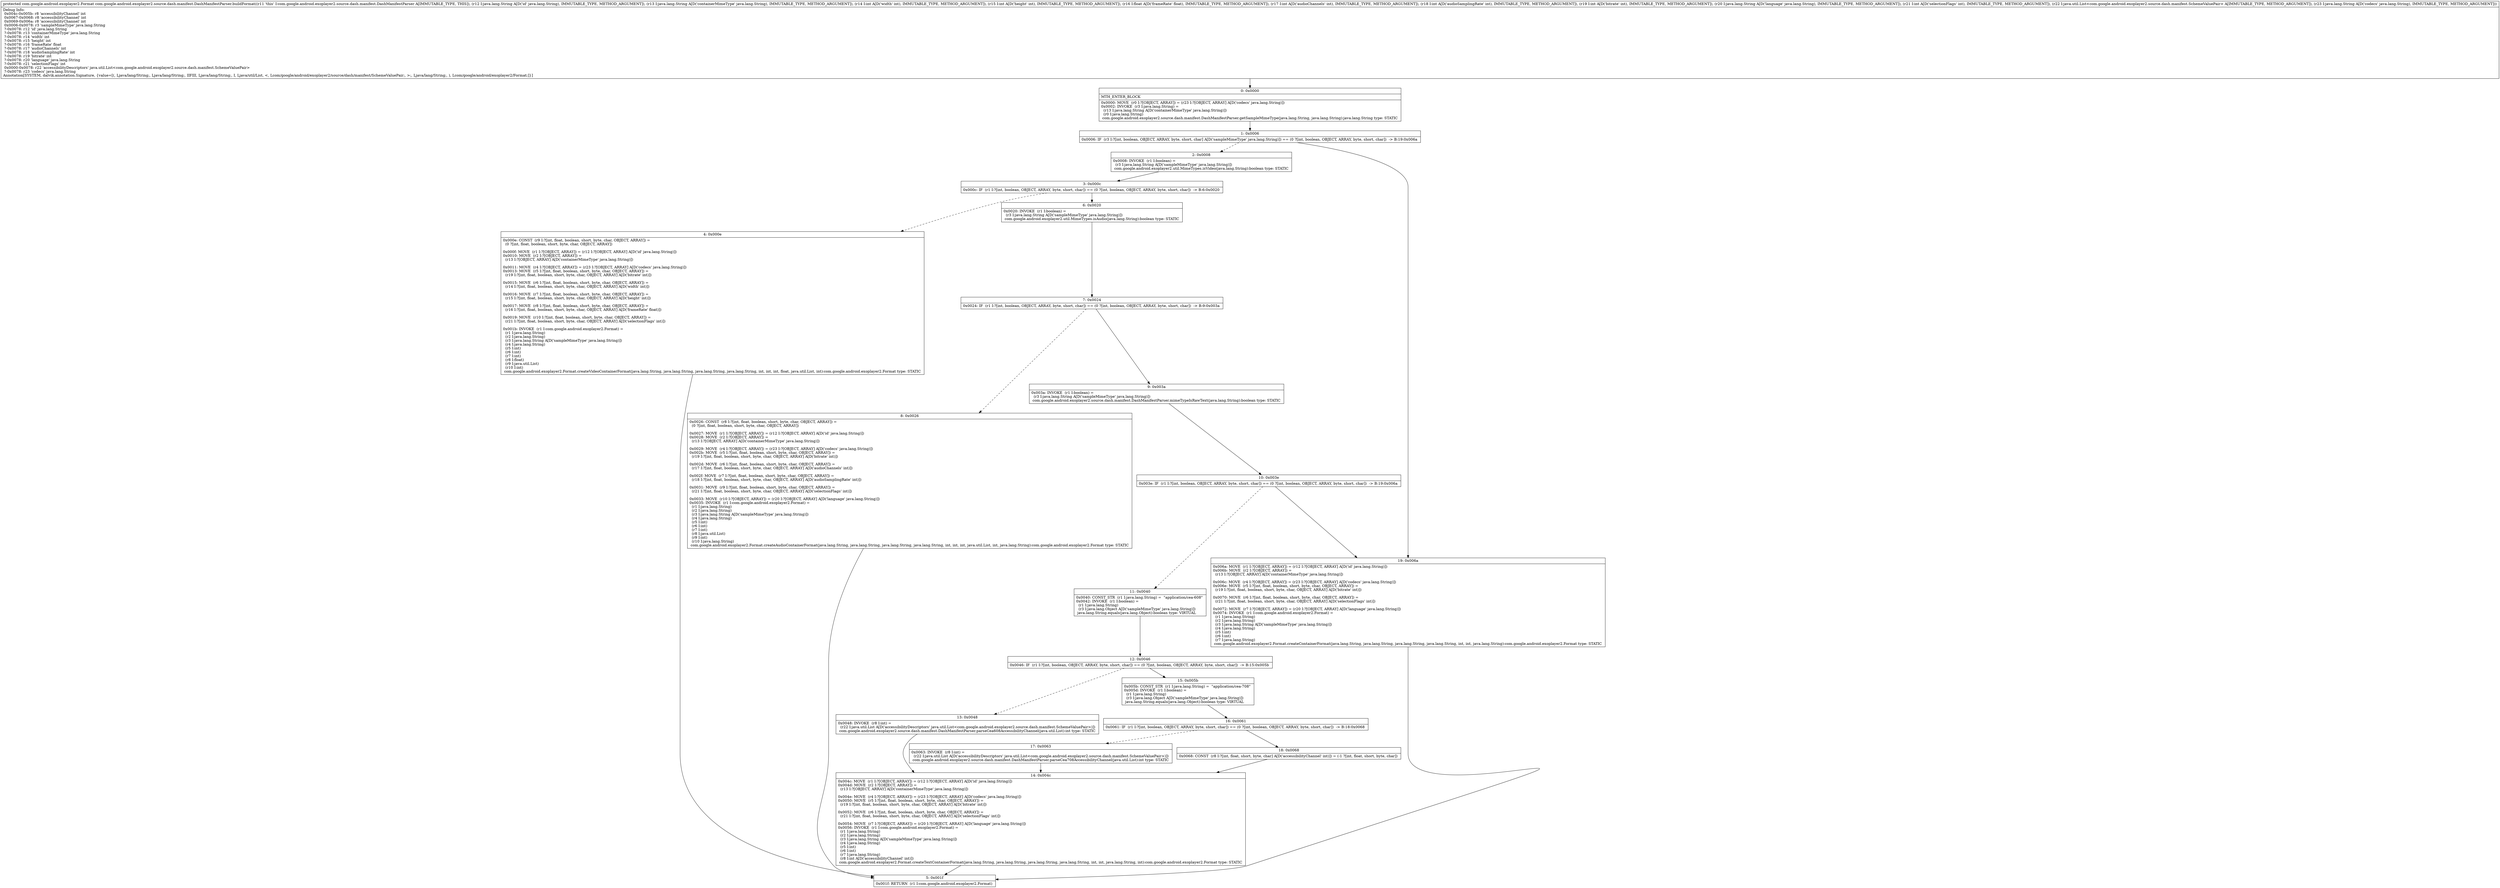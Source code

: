 digraph "CFG forcom.google.android.exoplayer2.source.dash.manifest.DashManifestParser.buildFormat(Ljava\/lang\/String;Ljava\/lang\/String;IIFIIILjava\/lang\/String;ILjava\/util\/List;Ljava\/lang\/String;)Lcom\/google\/android\/exoplayer2\/Format;" {
Node_0 [shape=record,label="{0\:\ 0x0000|MTH_ENTER_BLOCK\l|0x0000: MOVE  (r0 I:?[OBJECT, ARRAY]) = (r23 I:?[OBJECT, ARRAY] A[D('codecs' java.lang.String)]) \l0x0002: INVOKE  (r3 I:java.lang.String) = \l  (r13 I:java.lang.String A[D('containerMimeType' java.lang.String)])\l  (r0 I:java.lang.String)\l com.google.android.exoplayer2.source.dash.manifest.DashManifestParser.getSampleMimeType(java.lang.String, java.lang.String):java.lang.String type: STATIC \l}"];
Node_1 [shape=record,label="{1\:\ 0x0006|0x0006: IF  (r3 I:?[int, boolean, OBJECT, ARRAY, byte, short, char] A[D('sampleMimeType' java.lang.String)]) == (0 ?[int, boolean, OBJECT, ARRAY, byte, short, char])  \-\> B:19:0x006a \l}"];
Node_2 [shape=record,label="{2\:\ 0x0008|0x0008: INVOKE  (r1 I:boolean) = \l  (r3 I:java.lang.String A[D('sampleMimeType' java.lang.String)])\l com.google.android.exoplayer2.util.MimeTypes.isVideo(java.lang.String):boolean type: STATIC \l}"];
Node_3 [shape=record,label="{3\:\ 0x000c|0x000c: IF  (r1 I:?[int, boolean, OBJECT, ARRAY, byte, short, char]) == (0 ?[int, boolean, OBJECT, ARRAY, byte, short, char])  \-\> B:6:0x0020 \l}"];
Node_4 [shape=record,label="{4\:\ 0x000e|0x000e: CONST  (r9 I:?[int, float, boolean, short, byte, char, OBJECT, ARRAY]) = \l  (0 ?[int, float, boolean, short, byte, char, OBJECT, ARRAY])\l \l0x000f: MOVE  (r1 I:?[OBJECT, ARRAY]) = (r12 I:?[OBJECT, ARRAY] A[D('id' java.lang.String)]) \l0x0010: MOVE  (r2 I:?[OBJECT, ARRAY]) = \l  (r13 I:?[OBJECT, ARRAY] A[D('containerMimeType' java.lang.String)])\l \l0x0011: MOVE  (r4 I:?[OBJECT, ARRAY]) = (r23 I:?[OBJECT, ARRAY] A[D('codecs' java.lang.String)]) \l0x0013: MOVE  (r5 I:?[int, float, boolean, short, byte, char, OBJECT, ARRAY]) = \l  (r19 I:?[int, float, boolean, short, byte, char, OBJECT, ARRAY] A[D('bitrate' int)])\l \l0x0015: MOVE  (r6 I:?[int, float, boolean, short, byte, char, OBJECT, ARRAY]) = \l  (r14 I:?[int, float, boolean, short, byte, char, OBJECT, ARRAY] A[D('width' int)])\l \l0x0016: MOVE  (r7 I:?[int, float, boolean, short, byte, char, OBJECT, ARRAY]) = \l  (r15 I:?[int, float, boolean, short, byte, char, OBJECT, ARRAY] A[D('height' int)])\l \l0x0017: MOVE  (r8 I:?[int, float, boolean, short, byte, char, OBJECT, ARRAY]) = \l  (r16 I:?[int, float, boolean, short, byte, char, OBJECT, ARRAY] A[D('frameRate' float)])\l \l0x0019: MOVE  (r10 I:?[int, float, boolean, short, byte, char, OBJECT, ARRAY]) = \l  (r21 I:?[int, float, boolean, short, byte, char, OBJECT, ARRAY] A[D('selectionFlags' int)])\l \l0x001b: INVOKE  (r1 I:com.google.android.exoplayer2.Format) = \l  (r1 I:java.lang.String)\l  (r2 I:java.lang.String)\l  (r3 I:java.lang.String A[D('sampleMimeType' java.lang.String)])\l  (r4 I:java.lang.String)\l  (r5 I:int)\l  (r6 I:int)\l  (r7 I:int)\l  (r8 I:float)\l  (r9 I:java.util.List)\l  (r10 I:int)\l com.google.android.exoplayer2.Format.createVideoContainerFormat(java.lang.String, java.lang.String, java.lang.String, java.lang.String, int, int, int, float, java.util.List, int):com.google.android.exoplayer2.Format type: STATIC \l}"];
Node_5 [shape=record,label="{5\:\ 0x001f|0x001f: RETURN  (r1 I:com.google.android.exoplayer2.Format) \l}"];
Node_6 [shape=record,label="{6\:\ 0x0020|0x0020: INVOKE  (r1 I:boolean) = \l  (r3 I:java.lang.String A[D('sampleMimeType' java.lang.String)])\l com.google.android.exoplayer2.util.MimeTypes.isAudio(java.lang.String):boolean type: STATIC \l}"];
Node_7 [shape=record,label="{7\:\ 0x0024|0x0024: IF  (r1 I:?[int, boolean, OBJECT, ARRAY, byte, short, char]) == (0 ?[int, boolean, OBJECT, ARRAY, byte, short, char])  \-\> B:9:0x003a \l}"];
Node_8 [shape=record,label="{8\:\ 0x0026|0x0026: CONST  (r8 I:?[int, float, boolean, short, byte, char, OBJECT, ARRAY]) = \l  (0 ?[int, float, boolean, short, byte, char, OBJECT, ARRAY])\l \l0x0027: MOVE  (r1 I:?[OBJECT, ARRAY]) = (r12 I:?[OBJECT, ARRAY] A[D('id' java.lang.String)]) \l0x0028: MOVE  (r2 I:?[OBJECT, ARRAY]) = \l  (r13 I:?[OBJECT, ARRAY] A[D('containerMimeType' java.lang.String)])\l \l0x0029: MOVE  (r4 I:?[OBJECT, ARRAY]) = (r23 I:?[OBJECT, ARRAY] A[D('codecs' java.lang.String)]) \l0x002b: MOVE  (r5 I:?[int, float, boolean, short, byte, char, OBJECT, ARRAY]) = \l  (r19 I:?[int, float, boolean, short, byte, char, OBJECT, ARRAY] A[D('bitrate' int)])\l \l0x002d: MOVE  (r6 I:?[int, float, boolean, short, byte, char, OBJECT, ARRAY]) = \l  (r17 I:?[int, float, boolean, short, byte, char, OBJECT, ARRAY] A[D('audioChannels' int)])\l \l0x002f: MOVE  (r7 I:?[int, float, boolean, short, byte, char, OBJECT, ARRAY]) = \l  (r18 I:?[int, float, boolean, short, byte, char, OBJECT, ARRAY] A[D('audioSamplingRate' int)])\l \l0x0031: MOVE  (r9 I:?[int, float, boolean, short, byte, char, OBJECT, ARRAY]) = \l  (r21 I:?[int, float, boolean, short, byte, char, OBJECT, ARRAY] A[D('selectionFlags' int)])\l \l0x0033: MOVE  (r10 I:?[OBJECT, ARRAY]) = (r20 I:?[OBJECT, ARRAY] A[D('language' java.lang.String)]) \l0x0035: INVOKE  (r1 I:com.google.android.exoplayer2.Format) = \l  (r1 I:java.lang.String)\l  (r2 I:java.lang.String)\l  (r3 I:java.lang.String A[D('sampleMimeType' java.lang.String)])\l  (r4 I:java.lang.String)\l  (r5 I:int)\l  (r6 I:int)\l  (r7 I:int)\l  (r8 I:java.util.List)\l  (r9 I:int)\l  (r10 I:java.lang.String)\l com.google.android.exoplayer2.Format.createAudioContainerFormat(java.lang.String, java.lang.String, java.lang.String, java.lang.String, int, int, int, java.util.List, int, java.lang.String):com.google.android.exoplayer2.Format type: STATIC \l}"];
Node_9 [shape=record,label="{9\:\ 0x003a|0x003a: INVOKE  (r1 I:boolean) = \l  (r3 I:java.lang.String A[D('sampleMimeType' java.lang.String)])\l com.google.android.exoplayer2.source.dash.manifest.DashManifestParser.mimeTypeIsRawText(java.lang.String):boolean type: STATIC \l}"];
Node_10 [shape=record,label="{10\:\ 0x003e|0x003e: IF  (r1 I:?[int, boolean, OBJECT, ARRAY, byte, short, char]) == (0 ?[int, boolean, OBJECT, ARRAY, byte, short, char])  \-\> B:19:0x006a \l}"];
Node_11 [shape=record,label="{11\:\ 0x0040|0x0040: CONST_STR  (r1 I:java.lang.String) =  \"application\/cea\-608\" \l0x0042: INVOKE  (r1 I:boolean) = \l  (r1 I:java.lang.String)\l  (r3 I:java.lang.Object A[D('sampleMimeType' java.lang.String)])\l java.lang.String.equals(java.lang.Object):boolean type: VIRTUAL \l}"];
Node_12 [shape=record,label="{12\:\ 0x0046|0x0046: IF  (r1 I:?[int, boolean, OBJECT, ARRAY, byte, short, char]) == (0 ?[int, boolean, OBJECT, ARRAY, byte, short, char])  \-\> B:15:0x005b \l}"];
Node_13 [shape=record,label="{13\:\ 0x0048|0x0048: INVOKE  (r8 I:int) = \l  (r22 I:java.util.List A[D('accessibilityDescriptors' java.util.List\<com.google.android.exoplayer2.source.dash.manifest.SchemeValuePair\>)])\l com.google.android.exoplayer2.source.dash.manifest.DashManifestParser.parseCea608AccessibilityChannel(java.util.List):int type: STATIC \l}"];
Node_14 [shape=record,label="{14\:\ 0x004c|0x004c: MOVE  (r1 I:?[OBJECT, ARRAY]) = (r12 I:?[OBJECT, ARRAY] A[D('id' java.lang.String)]) \l0x004d: MOVE  (r2 I:?[OBJECT, ARRAY]) = \l  (r13 I:?[OBJECT, ARRAY] A[D('containerMimeType' java.lang.String)])\l \l0x004e: MOVE  (r4 I:?[OBJECT, ARRAY]) = (r23 I:?[OBJECT, ARRAY] A[D('codecs' java.lang.String)]) \l0x0050: MOVE  (r5 I:?[int, float, boolean, short, byte, char, OBJECT, ARRAY]) = \l  (r19 I:?[int, float, boolean, short, byte, char, OBJECT, ARRAY] A[D('bitrate' int)])\l \l0x0052: MOVE  (r6 I:?[int, float, boolean, short, byte, char, OBJECT, ARRAY]) = \l  (r21 I:?[int, float, boolean, short, byte, char, OBJECT, ARRAY] A[D('selectionFlags' int)])\l \l0x0054: MOVE  (r7 I:?[OBJECT, ARRAY]) = (r20 I:?[OBJECT, ARRAY] A[D('language' java.lang.String)]) \l0x0056: INVOKE  (r1 I:com.google.android.exoplayer2.Format) = \l  (r1 I:java.lang.String)\l  (r2 I:java.lang.String)\l  (r3 I:java.lang.String A[D('sampleMimeType' java.lang.String)])\l  (r4 I:java.lang.String)\l  (r5 I:int)\l  (r6 I:int)\l  (r7 I:java.lang.String)\l  (r8 I:int A[D('accessibilityChannel' int)])\l com.google.android.exoplayer2.Format.createTextContainerFormat(java.lang.String, java.lang.String, java.lang.String, java.lang.String, int, int, java.lang.String, int):com.google.android.exoplayer2.Format type: STATIC \l}"];
Node_15 [shape=record,label="{15\:\ 0x005b|0x005b: CONST_STR  (r1 I:java.lang.String) =  \"application\/cea\-708\" \l0x005d: INVOKE  (r1 I:boolean) = \l  (r1 I:java.lang.String)\l  (r3 I:java.lang.Object A[D('sampleMimeType' java.lang.String)])\l java.lang.String.equals(java.lang.Object):boolean type: VIRTUAL \l}"];
Node_16 [shape=record,label="{16\:\ 0x0061|0x0061: IF  (r1 I:?[int, boolean, OBJECT, ARRAY, byte, short, char]) == (0 ?[int, boolean, OBJECT, ARRAY, byte, short, char])  \-\> B:18:0x0068 \l}"];
Node_17 [shape=record,label="{17\:\ 0x0063|0x0063: INVOKE  (r8 I:int) = \l  (r22 I:java.util.List A[D('accessibilityDescriptors' java.util.List\<com.google.android.exoplayer2.source.dash.manifest.SchemeValuePair\>)])\l com.google.android.exoplayer2.source.dash.manifest.DashManifestParser.parseCea708AccessibilityChannel(java.util.List):int type: STATIC \l}"];
Node_18 [shape=record,label="{18\:\ 0x0068|0x0068: CONST  (r8 I:?[int, float, short, byte, char] A[D('accessibilityChannel' int)]) = (\-1 ?[int, float, short, byte, char]) \l}"];
Node_19 [shape=record,label="{19\:\ 0x006a|0x006a: MOVE  (r1 I:?[OBJECT, ARRAY]) = (r12 I:?[OBJECT, ARRAY] A[D('id' java.lang.String)]) \l0x006b: MOVE  (r2 I:?[OBJECT, ARRAY]) = \l  (r13 I:?[OBJECT, ARRAY] A[D('containerMimeType' java.lang.String)])\l \l0x006c: MOVE  (r4 I:?[OBJECT, ARRAY]) = (r23 I:?[OBJECT, ARRAY] A[D('codecs' java.lang.String)]) \l0x006e: MOVE  (r5 I:?[int, float, boolean, short, byte, char, OBJECT, ARRAY]) = \l  (r19 I:?[int, float, boolean, short, byte, char, OBJECT, ARRAY] A[D('bitrate' int)])\l \l0x0070: MOVE  (r6 I:?[int, float, boolean, short, byte, char, OBJECT, ARRAY]) = \l  (r21 I:?[int, float, boolean, short, byte, char, OBJECT, ARRAY] A[D('selectionFlags' int)])\l \l0x0072: MOVE  (r7 I:?[OBJECT, ARRAY]) = (r20 I:?[OBJECT, ARRAY] A[D('language' java.lang.String)]) \l0x0074: INVOKE  (r1 I:com.google.android.exoplayer2.Format) = \l  (r1 I:java.lang.String)\l  (r2 I:java.lang.String)\l  (r3 I:java.lang.String A[D('sampleMimeType' java.lang.String)])\l  (r4 I:java.lang.String)\l  (r5 I:int)\l  (r6 I:int)\l  (r7 I:java.lang.String)\l com.google.android.exoplayer2.Format.createContainerFormat(java.lang.String, java.lang.String, java.lang.String, java.lang.String, int, int, java.lang.String):com.google.android.exoplayer2.Format type: STATIC \l}"];
MethodNode[shape=record,label="{protected com.google.android.exoplayer2.Format com.google.android.exoplayer2.source.dash.manifest.DashManifestParser.buildFormat((r11 'this' I:com.google.android.exoplayer2.source.dash.manifest.DashManifestParser A[IMMUTABLE_TYPE, THIS]), (r12 I:java.lang.String A[D('id' java.lang.String), IMMUTABLE_TYPE, METHOD_ARGUMENT]), (r13 I:java.lang.String A[D('containerMimeType' java.lang.String), IMMUTABLE_TYPE, METHOD_ARGUMENT]), (r14 I:int A[D('width' int), IMMUTABLE_TYPE, METHOD_ARGUMENT]), (r15 I:int A[D('height' int), IMMUTABLE_TYPE, METHOD_ARGUMENT]), (r16 I:float A[D('frameRate' float), IMMUTABLE_TYPE, METHOD_ARGUMENT]), (r17 I:int A[D('audioChannels' int), IMMUTABLE_TYPE, METHOD_ARGUMENT]), (r18 I:int A[D('audioSamplingRate' int), IMMUTABLE_TYPE, METHOD_ARGUMENT]), (r19 I:int A[D('bitrate' int), IMMUTABLE_TYPE, METHOD_ARGUMENT]), (r20 I:java.lang.String A[D('language' java.lang.String), IMMUTABLE_TYPE, METHOD_ARGUMENT]), (r21 I:int A[D('selectionFlags' int), IMMUTABLE_TYPE, METHOD_ARGUMENT]), (r22 I:java.util.List\<com.google.android.exoplayer2.source.dash.manifest.SchemeValuePair\> A[IMMUTABLE_TYPE, METHOD_ARGUMENT]), (r23 I:java.lang.String A[D('codecs' java.lang.String), IMMUTABLE_TYPE, METHOD_ARGUMENT]))  | Debug Info:\l  0x004c\-0x005b: r8 'accessibilityChannel' int\l  0x0067\-0x0068: r8 'accessibilityChannel' int\l  0x0069\-0x006a: r8 'accessibilityChannel' int\l  0x0006\-0x0078: r3 'sampleMimeType' java.lang.String\l  ?\-0x0078: r12 'id' java.lang.String\l  ?\-0x0078: r13 'containerMimeType' java.lang.String\l  ?\-0x0078: r14 'width' int\l  ?\-0x0078: r15 'height' int\l  ?\-0x0078: r16 'frameRate' float\l  ?\-0x0078: r17 'audioChannels' int\l  ?\-0x0078: r18 'audioSamplingRate' int\l  ?\-0x0078: r19 'bitrate' int\l  ?\-0x0078: r20 'language' java.lang.String\l  ?\-0x0078: r21 'selectionFlags' int\l  0x0000\-0x0078: r22 'accessibilityDescriptors' java.util.List\<com.google.android.exoplayer2.source.dash.manifest.SchemeValuePair\>\l  ?\-0x0078: r23 'codecs' java.lang.String\lAnnotation[SYSTEM, dalvik.annotation.Signature, \{value=[(, Ljava\/lang\/String;, Ljava\/lang\/String;, IIFIII, Ljava\/lang\/String;, I, Ljava\/util\/List, \<, Lcom\/google\/android\/exoplayer2\/source\/dash\/manifest\/SchemeValuePair;, \>;, Ljava\/lang\/String;, ), Lcom\/google\/android\/exoplayer2\/Format;]\}]\l}"];
MethodNode -> Node_0;
Node_0 -> Node_1;
Node_1 -> Node_2[style=dashed];
Node_1 -> Node_19;
Node_2 -> Node_3;
Node_3 -> Node_4[style=dashed];
Node_3 -> Node_6;
Node_4 -> Node_5;
Node_6 -> Node_7;
Node_7 -> Node_8[style=dashed];
Node_7 -> Node_9;
Node_8 -> Node_5;
Node_9 -> Node_10;
Node_10 -> Node_11[style=dashed];
Node_10 -> Node_19;
Node_11 -> Node_12;
Node_12 -> Node_13[style=dashed];
Node_12 -> Node_15;
Node_13 -> Node_14;
Node_14 -> Node_5;
Node_15 -> Node_16;
Node_16 -> Node_17[style=dashed];
Node_16 -> Node_18;
Node_17 -> Node_14;
Node_18 -> Node_14;
Node_19 -> Node_5;
}

